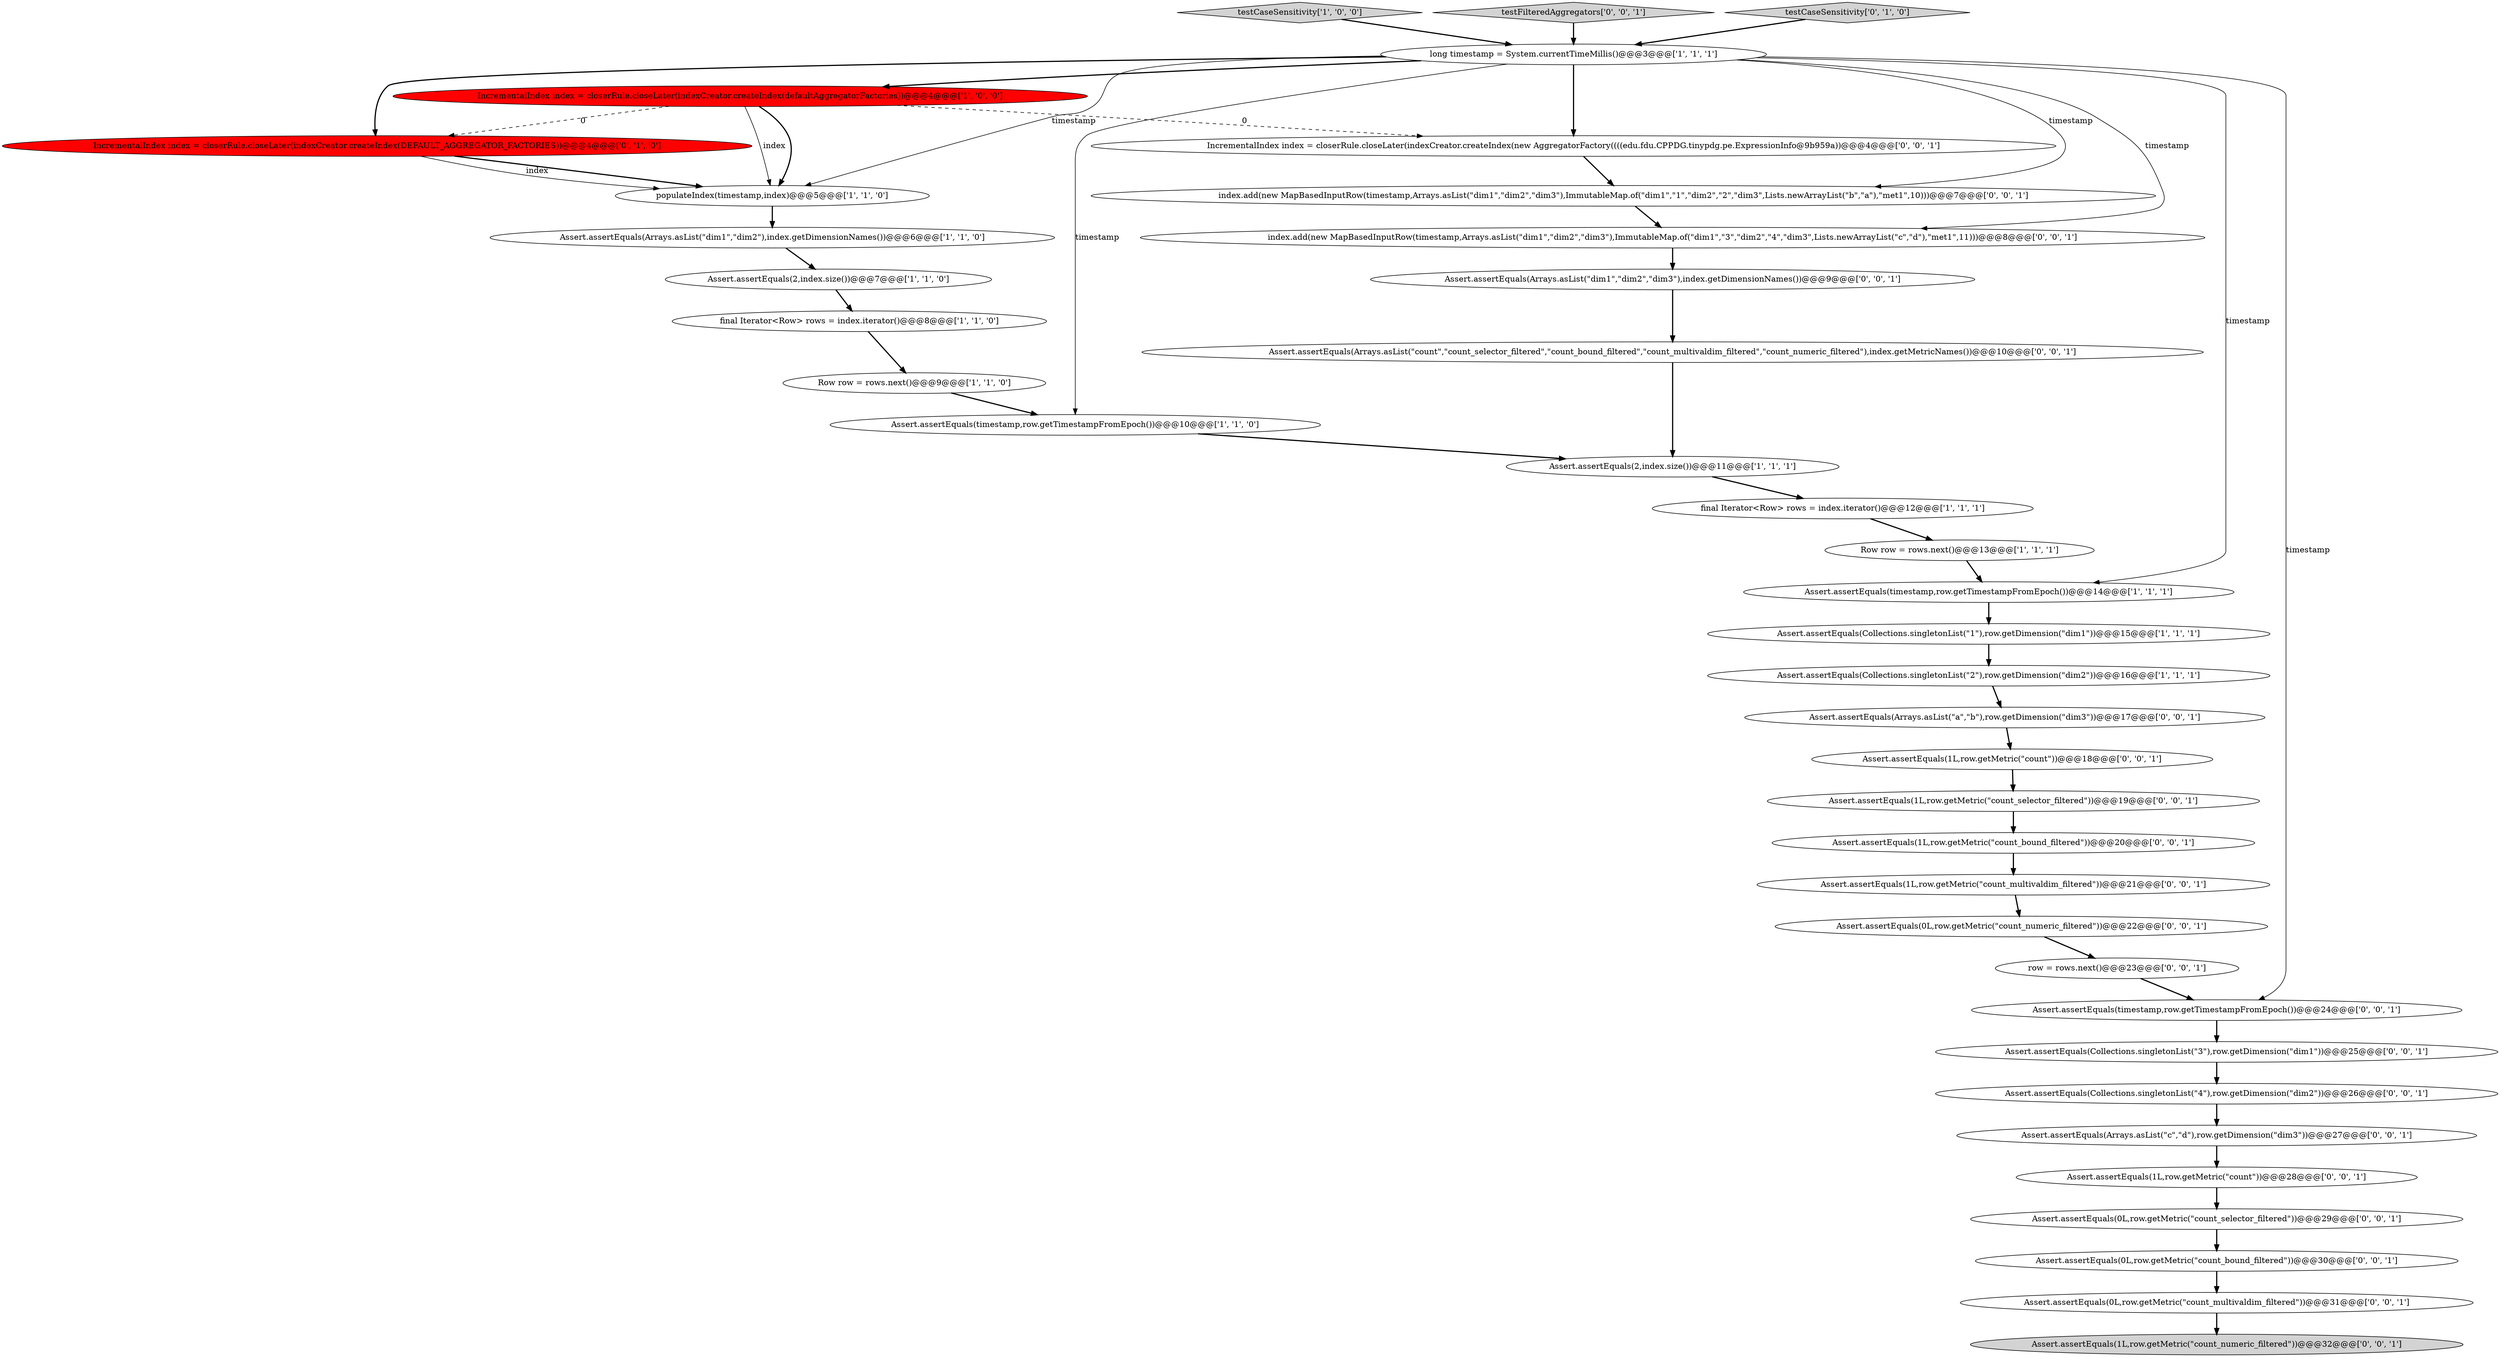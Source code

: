 digraph {
36 [style = filled, label = "Assert.assertEquals(Arrays.asList(\"count\",\"count_selector_filtered\",\"count_bound_filtered\",\"count_multivaldim_filtered\",\"count_numeric_filtered\"),index.getMetricNames())@@@10@@@['0', '0', '1']", fillcolor = white, shape = ellipse image = "AAA0AAABBB3BBB"];
34 [style = filled, label = "row = rows.next()@@@23@@@['0', '0', '1']", fillcolor = white, shape = ellipse image = "AAA0AAABBB3BBB"];
18 [style = filled, label = "Assert.assertEquals(Arrays.asList(\"c\",\"d\"),row.getDimension(\"dim3\"))@@@27@@@['0', '0', '1']", fillcolor = white, shape = ellipse image = "AAA0AAABBB3BBB"];
25 [style = filled, label = "Assert.assertEquals(Arrays.asList(\"dim1\",\"dim2\",\"dim3\"),index.getDimensionNames())@@@9@@@['0', '0', '1']", fillcolor = white, shape = ellipse image = "AAA0AAABBB3BBB"];
13 [style = filled, label = "final Iterator<Row> rows = index.iterator()@@@12@@@['1', '1', '1']", fillcolor = white, shape = ellipse image = "AAA0AAABBB1BBB"];
19 [style = filled, label = "Assert.assertEquals(Collections.singletonList(\"4\"),row.getDimension(\"dim2\"))@@@26@@@['0', '0', '1']", fillcolor = white, shape = ellipse image = "AAA0AAABBB3BBB"];
5 [style = filled, label = "IncrementalIndex index = closerRule.closeLater(indexCreator.createIndex(defaultAggregatorFactories))@@@4@@@['1', '0', '0']", fillcolor = red, shape = ellipse image = "AAA1AAABBB1BBB"];
38 [style = filled, label = "Assert.assertEquals(timestamp,row.getTimestampFromEpoch())@@@24@@@['0', '0', '1']", fillcolor = white, shape = ellipse image = "AAA0AAABBB3BBB"];
9 [style = filled, label = "Assert.assertEquals(Collections.singletonList(\"2\"),row.getDimension(\"dim2\"))@@@16@@@['1', '1', '1']", fillcolor = white, shape = ellipse image = "AAA0AAABBB1BBB"];
11 [style = filled, label = "Assert.assertEquals(timestamp,row.getTimestampFromEpoch())@@@10@@@['1', '1', '0']", fillcolor = white, shape = ellipse image = "AAA0AAABBB1BBB"];
14 [style = filled, label = "Assert.assertEquals(Collections.singletonList(\"1\"),row.getDimension(\"dim1\"))@@@15@@@['1', '1', '1']", fillcolor = white, shape = ellipse image = "AAA0AAABBB1BBB"];
6 [style = filled, label = "Row row = rows.next()@@@9@@@['1', '1', '0']", fillcolor = white, shape = ellipse image = "AAA0AAABBB1BBB"];
0 [style = filled, label = "Assert.assertEquals(2,index.size())@@@7@@@['1', '1', '0']", fillcolor = white, shape = ellipse image = "AAA0AAABBB1BBB"];
21 [style = filled, label = "Assert.assertEquals(0L,row.getMetric(\"count_numeric_filtered\"))@@@22@@@['0', '0', '1']", fillcolor = white, shape = ellipse image = "AAA0AAABBB3BBB"];
23 [style = filled, label = "Assert.assertEquals(1L,row.getMetric(\"count_multivaldim_filtered\"))@@@21@@@['0', '0', '1']", fillcolor = white, shape = ellipse image = "AAA0AAABBB3BBB"];
12 [style = filled, label = "final Iterator<Row> rows = index.iterator()@@@8@@@['1', '1', '0']", fillcolor = white, shape = ellipse image = "AAA0AAABBB1BBB"];
26 [style = filled, label = "Assert.assertEquals(Collections.singletonList(\"3\"),row.getDimension(\"dim1\"))@@@25@@@['0', '0', '1']", fillcolor = white, shape = ellipse image = "AAA0AAABBB3BBB"];
22 [style = filled, label = "Assert.assertEquals(Arrays.asList(\"a\",\"b\"),row.getDimension(\"dim3\"))@@@17@@@['0', '0', '1']", fillcolor = white, shape = ellipse image = "AAA0AAABBB3BBB"];
2 [style = filled, label = "Row row = rows.next()@@@13@@@['1', '1', '1']", fillcolor = white, shape = ellipse image = "AAA0AAABBB1BBB"];
24 [style = filled, label = "Assert.assertEquals(1L,row.getMetric(\"count_numeric_filtered\"))@@@32@@@['0', '0', '1']", fillcolor = lightgray, shape = ellipse image = "AAA0AAABBB3BBB"];
29 [style = filled, label = "IncrementalIndex index = closerRule.closeLater(indexCreator.createIndex(new AggregatorFactory((((edu.fdu.CPPDG.tinypdg.pe.ExpressionInfo@9b959a))@@@4@@@['0', '0', '1']", fillcolor = white, shape = ellipse image = "AAA0AAABBB3BBB"];
4 [style = filled, label = "testCaseSensitivity['1', '0', '0']", fillcolor = lightgray, shape = diamond image = "AAA0AAABBB1BBB"];
27 [style = filled, label = "Assert.assertEquals(1L,row.getMetric(\"count\"))@@@28@@@['0', '0', '1']", fillcolor = white, shape = ellipse image = "AAA0AAABBB3BBB"];
20 [style = filled, label = "Assert.assertEquals(0L,row.getMetric(\"count_multivaldim_filtered\"))@@@31@@@['0', '0', '1']", fillcolor = white, shape = ellipse image = "AAA0AAABBB3BBB"];
8 [style = filled, label = "Assert.assertEquals(timestamp,row.getTimestampFromEpoch())@@@14@@@['1', '1', '1']", fillcolor = white, shape = ellipse image = "AAA0AAABBB1BBB"];
37 [style = filled, label = "testFilteredAggregators['0', '0', '1']", fillcolor = lightgray, shape = diamond image = "AAA0AAABBB3BBB"];
33 [style = filled, label = "index.add(new MapBasedInputRow(timestamp,Arrays.asList(\"dim1\",\"dim2\",\"dim3\"),ImmutableMap.of(\"dim1\",\"3\",\"dim2\",\"4\",\"dim3\",Lists.newArrayList(\"c\",\"d\"),\"met1\",11)))@@@8@@@['0', '0', '1']", fillcolor = white, shape = ellipse image = "AAA0AAABBB3BBB"];
30 [style = filled, label = "Assert.assertEquals(1L,row.getMetric(\"count_selector_filtered\"))@@@19@@@['0', '0', '1']", fillcolor = white, shape = ellipse image = "AAA0AAABBB3BBB"];
15 [style = filled, label = "testCaseSensitivity['0', '1', '0']", fillcolor = lightgray, shape = diamond image = "AAA0AAABBB2BBB"];
35 [style = filled, label = "Assert.assertEquals(0L,row.getMetric(\"count_selector_filtered\"))@@@29@@@['0', '0', '1']", fillcolor = white, shape = ellipse image = "AAA0AAABBB3BBB"];
31 [style = filled, label = "Assert.assertEquals(1L,row.getMetric(\"count_bound_filtered\"))@@@20@@@['0', '0', '1']", fillcolor = white, shape = ellipse image = "AAA0AAABBB3BBB"];
3 [style = filled, label = "long timestamp = System.currentTimeMillis()@@@3@@@['1', '1', '1']", fillcolor = white, shape = ellipse image = "AAA0AAABBB1BBB"];
7 [style = filled, label = "populateIndex(timestamp,index)@@@5@@@['1', '1', '0']", fillcolor = white, shape = ellipse image = "AAA0AAABBB1BBB"];
1 [style = filled, label = "Assert.assertEquals(Arrays.asList(\"dim1\",\"dim2\"),index.getDimensionNames())@@@6@@@['1', '1', '0']", fillcolor = white, shape = ellipse image = "AAA0AAABBB1BBB"];
28 [style = filled, label = "Assert.assertEquals(1L,row.getMetric(\"count\"))@@@18@@@['0', '0', '1']", fillcolor = white, shape = ellipse image = "AAA0AAABBB3BBB"];
16 [style = filled, label = "IncrementalIndex index = closerRule.closeLater(indexCreator.createIndex(DEFAULT_AGGREGATOR_FACTORIES))@@@4@@@['0', '1', '0']", fillcolor = red, shape = ellipse image = "AAA1AAABBB2BBB"];
10 [style = filled, label = "Assert.assertEquals(2,index.size())@@@11@@@['1', '1', '1']", fillcolor = white, shape = ellipse image = "AAA0AAABBB1BBB"];
32 [style = filled, label = "Assert.assertEquals(0L,row.getMetric(\"count_bound_filtered\"))@@@30@@@['0', '0', '1']", fillcolor = white, shape = ellipse image = "AAA0AAABBB3BBB"];
17 [style = filled, label = "index.add(new MapBasedInputRow(timestamp,Arrays.asList(\"dim1\",\"dim2\",\"dim3\"),ImmutableMap.of(\"dim1\",\"1\",\"dim2\",\"2\",\"dim3\",Lists.newArrayList(\"b\",\"a\"),\"met1\",10)))@@@7@@@['0', '0', '1']", fillcolor = white, shape = ellipse image = "AAA0AAABBB3BBB"];
9->22 [style = bold, label=""];
4->3 [style = bold, label=""];
3->11 [style = solid, label="timestamp"];
19->18 [style = bold, label=""];
29->17 [style = bold, label=""];
7->1 [style = bold, label=""];
31->23 [style = bold, label=""];
3->33 [style = solid, label="timestamp"];
28->30 [style = bold, label=""];
25->36 [style = bold, label=""];
0->12 [style = bold, label=""];
21->34 [style = bold, label=""];
16->7 [style = bold, label=""];
8->14 [style = bold, label=""];
35->32 [style = bold, label=""];
22->28 [style = bold, label=""];
17->33 [style = bold, label=""];
1->0 [style = bold, label=""];
5->29 [style = dashed, label="0"];
36->10 [style = bold, label=""];
3->16 [style = bold, label=""];
26->19 [style = bold, label=""];
15->3 [style = bold, label=""];
12->6 [style = bold, label=""];
3->7 [style = solid, label="timestamp"];
27->35 [style = bold, label=""];
37->3 [style = bold, label=""];
3->17 [style = solid, label="timestamp"];
5->16 [style = dashed, label="0"];
3->5 [style = bold, label=""];
3->8 [style = solid, label="timestamp"];
10->13 [style = bold, label=""];
23->21 [style = bold, label=""];
33->25 [style = bold, label=""];
18->27 [style = bold, label=""];
11->10 [style = bold, label=""];
30->31 [style = bold, label=""];
6->11 [style = bold, label=""];
5->7 [style = solid, label="index"];
3->38 [style = solid, label="timestamp"];
5->7 [style = bold, label=""];
14->9 [style = bold, label=""];
38->26 [style = bold, label=""];
34->38 [style = bold, label=""];
16->7 [style = solid, label="index"];
20->24 [style = bold, label=""];
32->20 [style = bold, label=""];
3->29 [style = bold, label=""];
2->8 [style = bold, label=""];
13->2 [style = bold, label=""];
}
